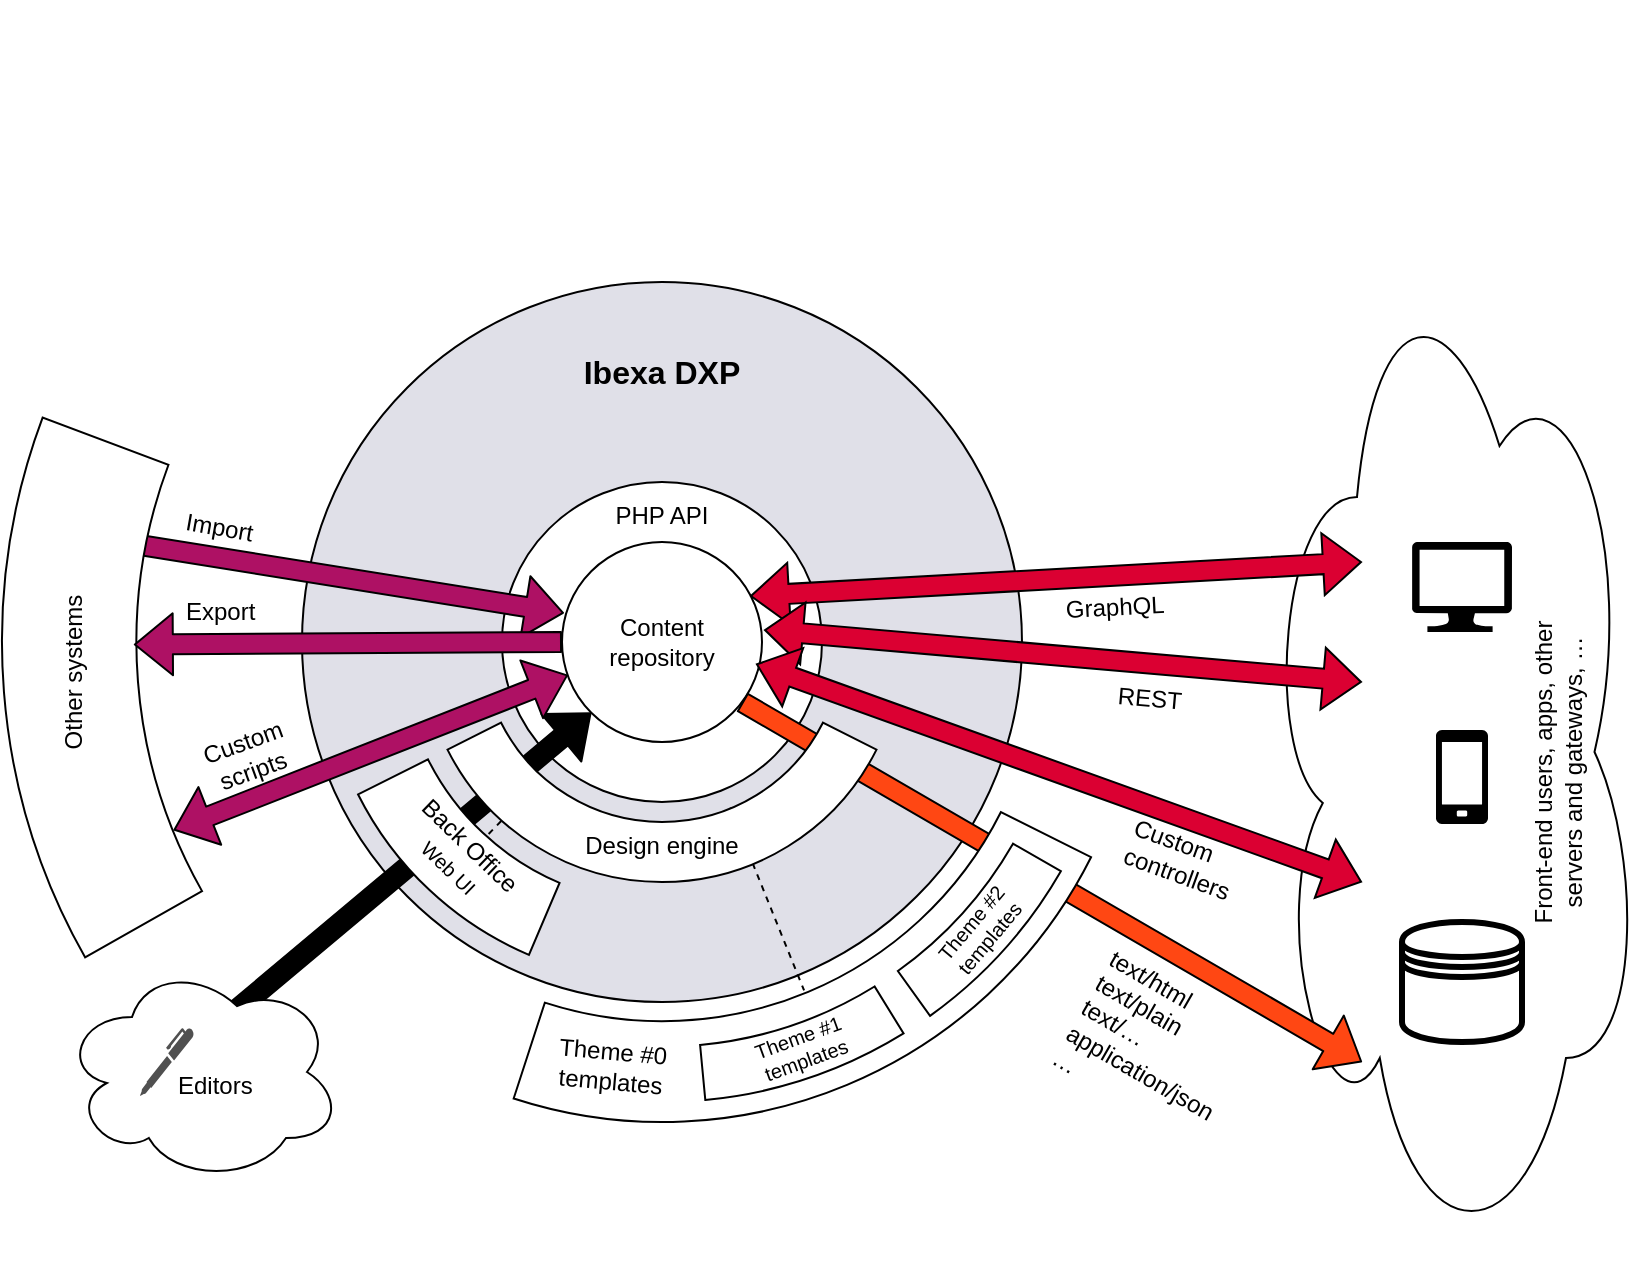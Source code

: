 <mxfile version="20.8.16" type="device"><diagram name="Page-1" id="f8_rqeTz-FgpLIzKiwaT"><mxGraphModel dx="621" dy="397" grid="1" gridSize="10" guides="1" tooltips="1" connect="1" arrows="1" fold="1" page="1" pageScale="1" pageWidth="1169" pageHeight="827" math="0" shadow="0"><root><mxCell id="0"/><mxCell id="1" parent="0"/><mxCell id="W4IH80t9aYKXsO4aeI2j-52" value="" style="ellipse;shape=cloud;whiteSpace=wrap;html=1;fontSize=12;" vertex="1" parent="1"><mxGeometry x="670" y="120" width="190" height="510" as="geometry"/></mxCell><mxCell id="W4IH80t9aYKXsO4aeI2j-19" value="" style="ellipse;whiteSpace=wrap;html=1;aspect=fixed;rounded=1;fillColor=#E0E0E8;" vertex="1" parent="1"><mxGeometry x="190" y="140" width="360" height="360" as="geometry"/></mxCell><mxCell id="W4IH80t9aYKXsO4aeI2j-2" value="" style="ellipse;whiteSpace=wrap;html=1;aspect=fixed;rounded=1;" vertex="1" parent="1"><mxGeometry x="290" y="240" width="160" height="160" as="geometry"/></mxCell><mxCell id="W4IH80t9aYKXsO4aeI2j-1" value="Content&lt;br&gt;repository" style="ellipse;whiteSpace=wrap;html=1;aspect=fixed;rounded=1;" vertex="1" parent="1"><mxGeometry x="320" y="270" width="100" height="100" as="geometry"/></mxCell><mxCell id="W4IH80t9aYKXsO4aeI2j-3" value="PHP API" style="text;html=1;strokeColor=none;fillColor=none;align=center;verticalAlign=middle;whiteSpace=wrap;rounded=1;arcSize=0;glass=0;" vertex="1" parent="1"><mxGeometry x="340" y="242" width="60" height="30" as="geometry"/></mxCell><mxCell id="W4IH80t9aYKXsO4aeI2j-20" value="Ibexa DXP" style="text;html=1;strokeColor=none;fillColor=none;align=center;verticalAlign=middle;whiteSpace=wrap;rounded=0;fontSize=16;fontStyle=1" vertex="1" parent="1"><mxGeometry x="320" y="170" width="100" height="30" as="geometry"/></mxCell><mxCell id="W4IH80t9aYKXsO4aeI2j-21" value="" style="endArrow=none;dashed=1;html=1;rounded=1;fontSize=16;exitX=0.165;exitY=0.873;exitDx=0;exitDy=0;exitPerimeter=0;" edge="1" parent="1" source="W4IH80t9aYKXsO4aeI2j-10"><mxGeometry width="50" height="50" relative="1" as="geometry"><mxPoint x="410" y="370" as="sourcePoint"/><mxPoint x="260" y="440" as="targetPoint"/></mxGeometry></mxCell><mxCell id="W4IH80t9aYKXsO4aeI2j-22" value="" style="endArrow=none;dashed=1;html=1;rounded=1;fontSize=16;entryX=0.648;entryY=0.863;entryDx=0;entryDy=0;entryPerimeter=0;exitX=0.642;exitY=0.845;exitDx=0;exitDy=0;exitPerimeter=0;" edge="1" parent="1" source="W4IH80t9aYKXsO4aeI2j-10"><mxGeometry width="50" height="50" relative="1" as="geometry"><mxPoint x="420" y="430" as="sourcePoint"/><mxPoint x="441.04" y="494.24" as="targetPoint"/></mxGeometry></mxCell><mxCell id="W4IH80t9aYKXsO4aeI2j-31" value="" style="shape=flexArrow;endArrow=classic;html=1;rounded=1;fontSize=10;entryX=0;entryY=1;entryDx=0;entryDy=0;labelBackgroundColor=#FFFFFF;fillColor=#000000;exitX=0.172;exitY=0.797;exitDx=0;exitDy=0;exitPerimeter=0;" edge="1" parent="1" source="W4IH80t9aYKXsO4aeI2j-43" target="W4IH80t9aYKXsO4aeI2j-1"><mxGeometry width="50" height="50" relative="1" as="geometry"><mxPoint x="130" y="560" as="sourcePoint"/><mxPoint x="510" y="330" as="targetPoint"/></mxGeometry></mxCell><mxCell id="W4IH80t9aYKXsO4aeI2j-15" value="" style="verticalLabelPosition=bottom;verticalAlign=top;html=1;shape=mxgraph.basic.partConcEllipse;startAngle=0.564;endAngle=0.676;arcWidth=0.23;rounded=1;glass=0;strokeColor=#000000;" vertex="1" parent="1"><mxGeometry x="200" y="150" width="340" height="340" as="geometry"/></mxCell><mxCell id="W4IH80t9aYKXsO4aeI2j-16" value="Back Office&lt;br&gt;&lt;font style=&quot;font-size: 10px;&quot;&gt;Web UI&lt;/font&gt;" style="text;html=1;strokeColor=none;fillColor=none;align=center;verticalAlign=middle;whiteSpace=wrap;rounded=0;rotation=44;" vertex="1" parent="1"><mxGeometry x="229" y="412" width="80" height="30" as="geometry"/></mxCell><mxCell id="W4IH80t9aYKXsO4aeI2j-41" value="" style="shape=flexArrow;endArrow=classic;html=1;rounded=1;labelBackgroundColor=#FFFFFF;fontSize=10;fillColor=#FF4713;" edge="1" parent="1"><mxGeometry width="50" height="50" relative="1" as="geometry"><mxPoint x="410" y="350" as="sourcePoint"/><mxPoint x="720" y="530" as="targetPoint"/></mxGeometry></mxCell><mxCell id="W4IH80t9aYKXsO4aeI2j-12" value="" style="verticalLabelPosition=bottom;verticalAlign=top;html=1;shape=mxgraph.basic.partConcEllipse;startAngle=0.324;endAngle=0.55;arcWidth=0.21;rounded=1;glass=0;strokeColor=#000000;" vertex="1" parent="1"><mxGeometry x="130" y="80" width="480" height="480" as="geometry"/></mxCell><mxCell id="W4IH80t9aYKXsO4aeI2j-26" value="" style="verticalLabelPosition=bottom;verticalAlign=top;html=1;shape=mxgraph.basic.partConcEllipse;startAngle=0.333;endAngle=0.401;arcWidth=0.12;rounded=1;glass=0;strokeColor=#000000;" vertex="1" parent="1"><mxGeometry x="140" y="90" width="460" height="460" as="geometry"/></mxCell><mxCell id="W4IH80t9aYKXsO4aeI2j-17" value="" style="verticalLabelPosition=bottom;verticalAlign=top;html=1;shape=mxgraph.basic.partConcEllipse;startAngle=0.412;endAngle=0.485;arcWidth=0.12;rounded=1;glass=0;strokeColor=#000000;" vertex="1" parent="1"><mxGeometry x="140" y="90" width="460" height="460" as="geometry"/></mxCell><mxCell id="W4IH80t9aYKXsO4aeI2j-10" value="" style="verticalLabelPosition=bottom;verticalAlign=top;html=1;shape=mxgraph.basic.partConcEllipse;startAngle=0.324;endAngle=0.676;arcWidth=0.25;rounded=1;glass=0;strokeColor=#000000;" vertex="1" parent="1"><mxGeometry x="250" y="200" width="240" height="240" as="geometry"/></mxCell><mxCell id="W4IH80t9aYKXsO4aeI2j-42" value="text/html&lt;br&gt;text/plain&lt;br&gt;text/…&lt;br&gt;application/json&lt;br&gt;…" style="text;html=1;align=left;verticalAlign=middle;resizable=0;points=[];autosize=1;strokeColor=none;fillColor=none;fontSize=12;rotation=30;" vertex="1" parent="1"><mxGeometry x="572" y="483" width="110" height="90" as="geometry"/></mxCell><mxCell id="W4IH80t9aYKXsO4aeI2j-14" value="Design engine" style="text;html=1;strokeColor=none;fillColor=none;align=center;verticalAlign=middle;whiteSpace=wrap;rounded=0;" vertex="1" parent="1"><mxGeometry x="330" y="407" width="80" height="30" as="geometry"/></mxCell><mxCell id="W4IH80t9aYKXsO4aeI2j-46" value="" style="shape=flexArrow;endArrow=classic;html=1;rounded=1;labelBackgroundColor=#FFFFFF;fontSize=12;fillColor=#AE1164;entryX=0.01;entryY=0.355;entryDx=0;entryDy=0;entryPerimeter=0;exitX=0.094;exitY=0.422;exitDx=0;exitDy=0;exitPerimeter=0;" edge="1" parent="1" source="W4IH80t9aYKXsO4aeI2j-43" target="W4IH80t9aYKXsO4aeI2j-1"><mxGeometry width="50" height="50" relative="1" as="geometry"><mxPoint x="100" y="320" as="sourcePoint"/><mxPoint x="170" y="272" as="targetPoint"/></mxGeometry></mxCell><mxCell id="W4IH80t9aYKXsO4aeI2j-43" value="" style="verticalLabelPosition=bottom;verticalAlign=top;html=1;shape=mxgraph.basic.partConcEllipse;startAngle=0.668;endAngle=0.807;arcWidth=0.21;rounded=1;glass=0;strokeColor=#000000;" vertex="1" parent="1"><mxGeometry x="40" width="640" height="640" as="geometry"/></mxCell><mxCell id="W4IH80t9aYKXsO4aeI2j-45" value="Other systems" style="text;html=1;strokeColor=none;fillColor=none;align=center;verticalAlign=middle;whiteSpace=wrap;rounded=0;fontSize=12;horizontal=0;" vertex="1" parent="1"><mxGeometry x="56" y="290" width="40" height="90" as="geometry"/></mxCell><mxCell id="W4IH80t9aYKXsO4aeI2j-47" value="Import" style="text;html=1;strokeColor=none;fillColor=none;align=left;verticalAlign=middle;whiteSpace=wrap;rounded=0;fontSize=12;rotation=10;" vertex="1" parent="1"><mxGeometry x="130" y="250" width="60" height="30" as="geometry"/></mxCell><mxCell id="W4IH80t9aYKXsO4aeI2j-48" value="" style="shape=flexArrow;endArrow=classic;html=1;rounded=1;labelBackgroundColor=#FFFFFF;fontSize=12;fillColor=#AE1164;entryX=0.103;entryY=0.502;entryDx=0;entryDy=0;entryPerimeter=0;exitX=0;exitY=0.5;exitDx=0;exitDy=0;" edge="1" parent="1" source="W4IH80t9aYKXsO4aeI2j-1" target="W4IH80t9aYKXsO4aeI2j-43"><mxGeometry width="50" height="50" relative="1" as="geometry"><mxPoint x="320" y="330" as="sourcePoint"/><mxPoint x="270" y="720" as="targetPoint"/></mxGeometry></mxCell><mxCell id="W4IH80t9aYKXsO4aeI2j-49" value="Export" style="text;html=1;strokeColor=none;fillColor=none;align=left;verticalAlign=middle;whiteSpace=wrap;rounded=0;fontSize=12;rotation=0;" vertex="1" parent="1"><mxGeometry x="130" y="290" width="60" height="30" as="geometry"/></mxCell><mxCell id="W4IH80t9aYKXsO4aeI2j-50" value="" style="shape=flexArrow;endArrow=classic;startArrow=classic;html=1;rounded=1;labelBackgroundColor=#FFFFFF;fontSize=12;fillColor=#AE1164;entryX=0.03;entryY=0.665;entryDx=0;entryDy=0;entryPerimeter=0;exitX=0.134;exitY=0.647;exitDx=0;exitDy=0;exitPerimeter=0;" edge="1" parent="1" source="W4IH80t9aYKXsO4aeI2j-43" target="W4IH80t9aYKXsO4aeI2j-1"><mxGeometry width="100" height="100" relative="1" as="geometry"><mxPoint x="490" y="510" as="sourcePoint"/><mxPoint x="590" y="410" as="targetPoint"/></mxGeometry></mxCell><mxCell id="W4IH80t9aYKXsO4aeI2j-51" value="Custom scripts" style="text;html=1;strokeColor=none;fillColor=none;align=center;verticalAlign=middle;whiteSpace=wrap;rounded=0;fontSize=12;rotation=-20;" vertex="1" parent="1"><mxGeometry x="133" y="362" width="60" height="30" as="geometry"/></mxCell><mxCell id="W4IH80t9aYKXsO4aeI2j-53" value="GraphQL" style="text;html=1;strokeColor=none;fillColor=none;align=left;verticalAlign=middle;whiteSpace=wrap;rounded=0;fontSize=12;rotation=-3;" vertex="1" parent="1"><mxGeometry x="570" y="288" width="60" height="30" as="geometry"/></mxCell><mxCell id="W4IH80t9aYKXsO4aeI2j-54" value="REST" style="text;html=1;strokeColor=none;fillColor=none;align=left;verticalAlign=middle;whiteSpace=wrap;rounded=0;fontSize=12;rotation=5;" vertex="1" parent="1"><mxGeometry x="596" y="334" width="60" height="30" as="geometry"/></mxCell><mxCell id="W4IH80t9aYKXsO4aeI2j-55" value="" style="shape=flexArrow;endArrow=classic;startArrow=classic;html=1;rounded=0;fontSize=12;labelBackgroundColor=default;fillColor=#DB0032;entryX=0.94;entryY=0.27;entryDx=0;entryDy=0;endSize=6;gradientColor=none;entryPerimeter=0;" edge="1" parent="1" target="W4IH80t9aYKXsO4aeI2j-1"><mxGeometry width="100" height="100" relative="1" as="geometry"><mxPoint x="720" y="280" as="sourcePoint"/><mxPoint x="550" y="270" as="targetPoint"/></mxGeometry></mxCell><mxCell id="W4IH80t9aYKXsO4aeI2j-56" value="" style="shape=flexArrow;endArrow=classic;startArrow=classic;html=1;rounded=0;fontSize=12;fillColor=#DB0032;entryX=1.01;entryY=0.44;entryDx=0;entryDy=0;entryPerimeter=0;" edge="1" parent="1" target="W4IH80t9aYKXsO4aeI2j-1"><mxGeometry width="100" height="100" relative="1" as="geometry"><mxPoint x="720" y="340" as="sourcePoint"/><mxPoint x="420" y="310" as="targetPoint"/></mxGeometry></mxCell><mxCell id="W4IH80t9aYKXsO4aeI2j-57" value="Custom controllers" style="text;html=1;strokeColor=none;fillColor=none;align=left;verticalAlign=middle;whiteSpace=wrap;rounded=0;fontSize=12;rotation=20;" vertex="1" parent="1"><mxGeometry x="600" y="409" width="60" height="40" as="geometry"/></mxCell><mxCell id="W4IH80t9aYKXsO4aeI2j-58" value="" style="shape=flexArrow;endArrow=classic;startArrow=classic;html=1;rounded=0;fontSize=12;fillColor=#db0032;entryX=0.97;entryY=0.61;entryDx=0;entryDy=0;entryPerimeter=0;" edge="1" parent="1" target="W4IH80t9aYKXsO4aeI2j-1"><mxGeometry width="100" height="100" relative="1" as="geometry"><mxPoint x="720" y="440" as="sourcePoint"/><mxPoint x="550" y="370" as="targetPoint"/></mxGeometry></mxCell><mxCell id="W4IH80t9aYKXsO4aeI2j-59" value="" style="sketch=0;pointerEvents=1;shadow=0;dashed=0;html=1;strokeColor=none;fillColor=#000000;labelPosition=center;verticalLabelPosition=bottom;verticalAlign=top;outlineConnect=0;align=center;shape=mxgraph.office.devices.cell_phone_generic;fontSize=12;" vertex="1" parent="1"><mxGeometry x="757" y="364" width="26" height="47" as="geometry"/></mxCell><mxCell id="W4IH80t9aYKXsO4aeI2j-60" value="" style="sketch=0;aspect=fixed;pointerEvents=1;shadow=0;dashed=0;html=1;strokeColor=none;labelPosition=center;verticalLabelPosition=bottom;verticalAlign=top;align=center;fillColor=#000000;shape=mxgraph.azure.computer;fontSize=12;" vertex="1" parent="1"><mxGeometry x="745" y="270" width="50" height="45" as="geometry"/></mxCell><mxCell id="W4IH80t9aYKXsO4aeI2j-61" value="" style="shape=datastore;whiteSpace=wrap;html=1;fontSize=12;fillColor=none;strokeWidth=3;" vertex="1" parent="1"><mxGeometry x="740" y="460" width="60" height="60" as="geometry"/></mxCell><mxCell id="W4IH80t9aYKXsO4aeI2j-62" value="Front-end users, apps, other servers and gateways, …" style="text;html=1;strokeColor=none;fillColor=none;align=center;verticalAlign=middle;whiteSpace=wrap;rounded=0;horizontal=0;" vertex="1" parent="1"><mxGeometry x="798" y="290" width="40" height="190" as="geometry"/></mxCell><mxCell id="W4IH80t9aYKXsO4aeI2j-27" value="Theme #1&lt;br style=&quot;font-size: 10px;&quot;&gt;templates" style="text;html=1;strokeColor=none;fillColor=none;align=center;verticalAlign=middle;whiteSpace=wrap;rounded=0;fontSize=10;rotation=-20;" vertex="1" parent="1"><mxGeometry x="410" y="508" width="60" height="30" as="geometry"/></mxCell><mxCell id="W4IH80t9aYKXsO4aeI2j-24" value="Theme #2&lt;br style=&quot;font-size: 10px;&quot;&gt;templates" style="text;html=1;strokeColor=none;fillColor=none;align=center;verticalAlign=middle;whiteSpace=wrap;rounded=0;fontSize=10;rotation=-50;" vertex="1" parent="1"><mxGeometry x="499" y="449" width="60" height="30" as="geometry"/></mxCell><mxCell id="W4IH80t9aYKXsO4aeI2j-23" value="Theme #0&lt;br&gt;templates" style="text;html=1;strokeColor=none;fillColor=none;align=center;verticalAlign=middle;whiteSpace=wrap;rounded=0;fontSize=12;rotation=5;" vertex="1" parent="1"><mxGeometry x="285" y="517" width="120" height="30" as="geometry"/></mxCell><mxCell id="W4IH80t9aYKXsO4aeI2j-66" value="" style="group" vertex="1" connectable="0" parent="1"><mxGeometry x="70" y="480" width="140" height="110" as="geometry"/></mxCell><mxCell id="W4IH80t9aYKXsO4aeI2j-63" value="" style="ellipse;shape=cloud;whiteSpace=wrap;html=1;fillColor=#FFFFFF;" vertex="1" parent="W4IH80t9aYKXsO4aeI2j-66"><mxGeometry width="140" height="110" as="geometry"/></mxCell><mxCell id="W4IH80t9aYKXsO4aeI2j-64" value="" style="sketch=0;pointerEvents=1;shadow=0;dashed=0;html=1;strokeColor=none;fillColor=#505050;labelPosition=center;verticalLabelPosition=bottom;verticalAlign=top;outlineConnect=0;align=center;shape=mxgraph.office.concepts.writing_pen;" vertex="1" parent="W4IH80t9aYKXsO4aeI2j-66"><mxGeometry x="39" y="33" width="27" height="34" as="geometry"/></mxCell><mxCell id="W4IH80t9aYKXsO4aeI2j-65" value="Editors" style="text;html=1;strokeColor=none;fillColor=none;align=left;verticalAlign=middle;whiteSpace=wrap;rounded=0;" vertex="1" parent="W4IH80t9aYKXsO4aeI2j-66"><mxGeometry x="56" y="47" width="60" height="30" as="geometry"/></mxCell></root></mxGraphModel></diagram></mxfile>